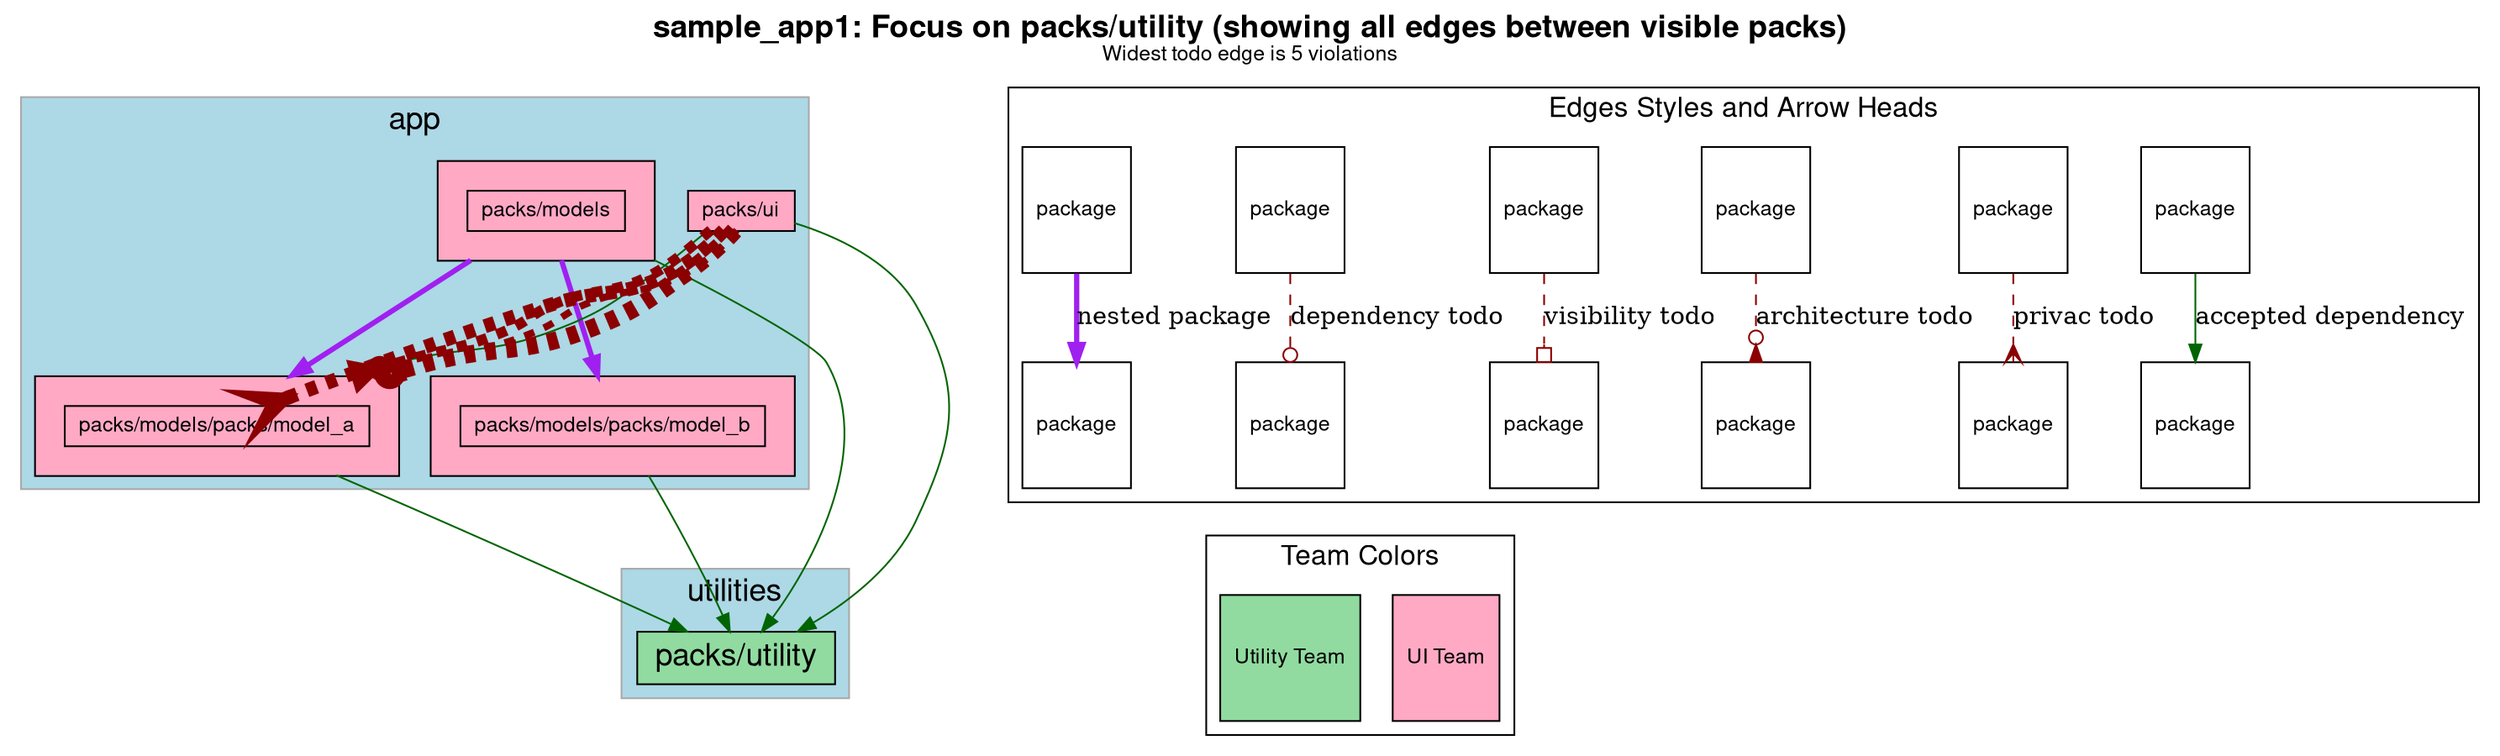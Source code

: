 digraph package_diagram {
  rankdir=TD
  graph [
    labelloc="t"
    fontname="Helvetica,Arial,sans-serif"
    dpi=100
    layout=dot
    label=<<b>sample_app1: Focus on packs/utility (showing all edges between visible packs)</b><br/><font point-size='12'>Widest todo edge is 5 violations</font>>
    fontsize=18
  ]
  node [
    fontname="Helvetica,Arial,sans-serif"
    fontsize=26.0
    fontcolor=black
    fillcolor=white
    color=black
    height=1.0
    style=filled
    shape=plain
  ]
    subgraph app {
      shape=box
      color=darkgrey
      fillcolor=lightblue
      style=filled
        label="app"
        cluster=true
        rank = 0        "packs/models" [
            fontsize=12.0
              URL="https://github.com/shageman/visualize_packwerk/tree/main/spec/sample_app/packs/models"

              style=filled
              fillcolor="#FFA9C5"
            label= <
                <table border='0' cellborder='1' cellspacing='0' cellpadding='16'><tr><td>
                  <table border='0' cellborder='1' cellspacing='0' cellpadding='4'>
                    <tr> <td port='private'> packs/models </td> </tr>
                  </table>
                </td></tr></table>
              >
          ]
        
        "packs/models/packs/model_a" [
            fontsize=12.0
              URL="https://github.com/shageman/visualize_packwerk/tree/main/spec/sample_app/packs/models/packs/model_a"

              style=filled
              fillcolor="#FFA9C5"
            label= <
                <table border='0' cellborder='1' cellspacing='0' cellpadding='16'><tr><td>
                  <table border='0' cellborder='1' cellspacing='0' cellpadding='4'>
                    <tr> <td port='private'> packs/models/packs/model_a </td> </tr>
                  </table>
                </td></tr></table>
              >
          ]
        
        "packs/models/packs/model_b" [
            fontsize=12.0
              URL="https://github.com/shageman/visualize_packwerk/tree/main/spec/sample_app/packs/models/packs/model_b"

              style=filled
              fillcolor="#FFA9C5"
            label= <
                <table border='0' cellborder='1' cellspacing='0' cellpadding='16'><tr><td>
                  <table border='0' cellborder='1' cellspacing='0' cellpadding='4'>
                    <tr> <td port='private'> packs/models/packs/model_b </td> </tr>
                  </table>
                </td></tr></table>
              >
          ]
        
        "packs/ui" [
            fontsize=12.0
              URL="https://github.com/shageman/visualize_packwerk/tree/main/spec/sample_app/packs/ui"

              style=filled
              fillcolor="#FFA9C5"
            label= <
                <table border='0' cellborder='1' cellspacing='0' cellpadding='4'>
                  <tr> <td align='left'> packs/ui </td> </tr>
                </table>
              >
          ]
        
    }
    subgraph utilities {
      shape=box
      color=darkgrey
      fillcolor=lightblue
      style=filled
        label="utilities"
        cluster=true
        rank = 1        "packs/utility" [
            fontsize=18.0
              URL="https://github.com/shageman/visualize_packwerk/tree/main/spec/sample_app/packs/utility"

              style=filled
              fillcolor="#91DBA0"
            label= <
                <table border='0' cellborder='1' cellspacing='0' cellpadding='4'>
                  <tr> <td align='left'> packs/utility </td> </tr>
                </table>
              >
          ]
        
    }
              "packs/models" -> "packs/utility" [ style=invis ]
              "packs/models/packs/model_a" -> "packs/utility" [ style=invis ]
              "packs/models/packs/model_b" -> "packs/utility" [ style=invis ]
              "packs/ui" -> "packs/utility" [ style=invis ]
    subgraph NotInLayer {
      shape=box
      color=darkgrey
      fillcolor=lightblue
      style=filled
        cluster=false
    }
          "packs/models" -> "packs/utility" [ color=darkgreen ]
          "packs/models/packs/model_a" -> "packs/utility" [ color=darkgreen ]
          "packs/models/packs/model_b" -> "packs/utility" [ color=darkgreen ]
          "packs/ui" -> "packs/models/packs/model_a" [ color=darkgreen ]
          "packs/ui" -> "packs/utility" [ color=darkgreen ]
            "packs/ui" -> "packs/models/packs/model_a" [ color=darkred style=dashed
              constraint=false
              # headlabel="dependency"
                arrowhead=odot
              penwidth=10            ]
            "packs/ui" -> "packs/models/packs/model_a":private [ color=darkred style=dashed
              constraint=false
              # headlabel="privacy"
                arrowhead=crow
              penwidth=8            ]
            "packs/ui" -> "packs/models/packs/model_a" [ color=darkred style=dashed
              constraint=false
              # headlabel="architecture"
                arrowhead=invodot
              penwidth=6            ]
            "packs/ui" -> "packs/models/packs/model_a" [ color=darkred style=dashed
              constraint=false
              # headlabel="visibility"
                arrowhead=obox
              penwidth=4            ]
        "packs/models" -> "packs/models/packs/model_a" [ color=purple penwidth=3 ]
        "packs/models" -> "packs/models/packs/model_b" [ color=purple penwidth=3 ]
  subgraph cluster_legend {
    fontsize=16
    label="Edges Styles and Arrow Heads"
    A [ fontsize=12 shape=box label="package"]
    B [ fontsize=12 shape=box label="package"]
    C [ fontsize=12 shape=box label="package"]
    D [ fontsize=12 shape=box label="package"]
    E [ fontsize=12 shape=box label="package"]
    F [ fontsize=12 shape=box label="package"]
    G [ fontsize=12 shape=box label="package"]
    H [ fontsize=12 shape=box label="package"]
    I [ fontsize=12 shape=box label="package"]
    J [ fontsize=12 shape=box label="package"]
    K [ fontsize=12 shape=box label="package"]
    L [ fontsize=12 shape=box label="package"]
    A -> B [label="accepted dependency" color=darkgreen]
    C -> D [label="privac todo" color=darkred style=dashed arrowhead=crow]
    E -> F [label="architecture todo" color=darkred style=dashed arrowhead=invodot]
    G -> H [label="visibility todo" color=darkred style=dashed arrowhead=obox]
    I -> J [label="dependency todo" color=darkred style=dashed arrowhead=odot]
    K -> L [label="nested package" color=purple penwidth=3]
  }
  subgraph cluster_teams_legend {
    fontsize=16
    label="Team Colors"

      "UI TeamUI Team" [
        label="UI Team"
        style=filled
        fillcolor="#FFA9C5"
        fontsize=12
        shape=box
      ]

      "Utility TeamUtility Team" [
        label="Utility Team"
        style=filled
        fillcolor="#91DBA0"
        fontsize=12
        shape=box
      ]

  }
  J -> "Utility TeamUtility Team" [style=invis]
}
